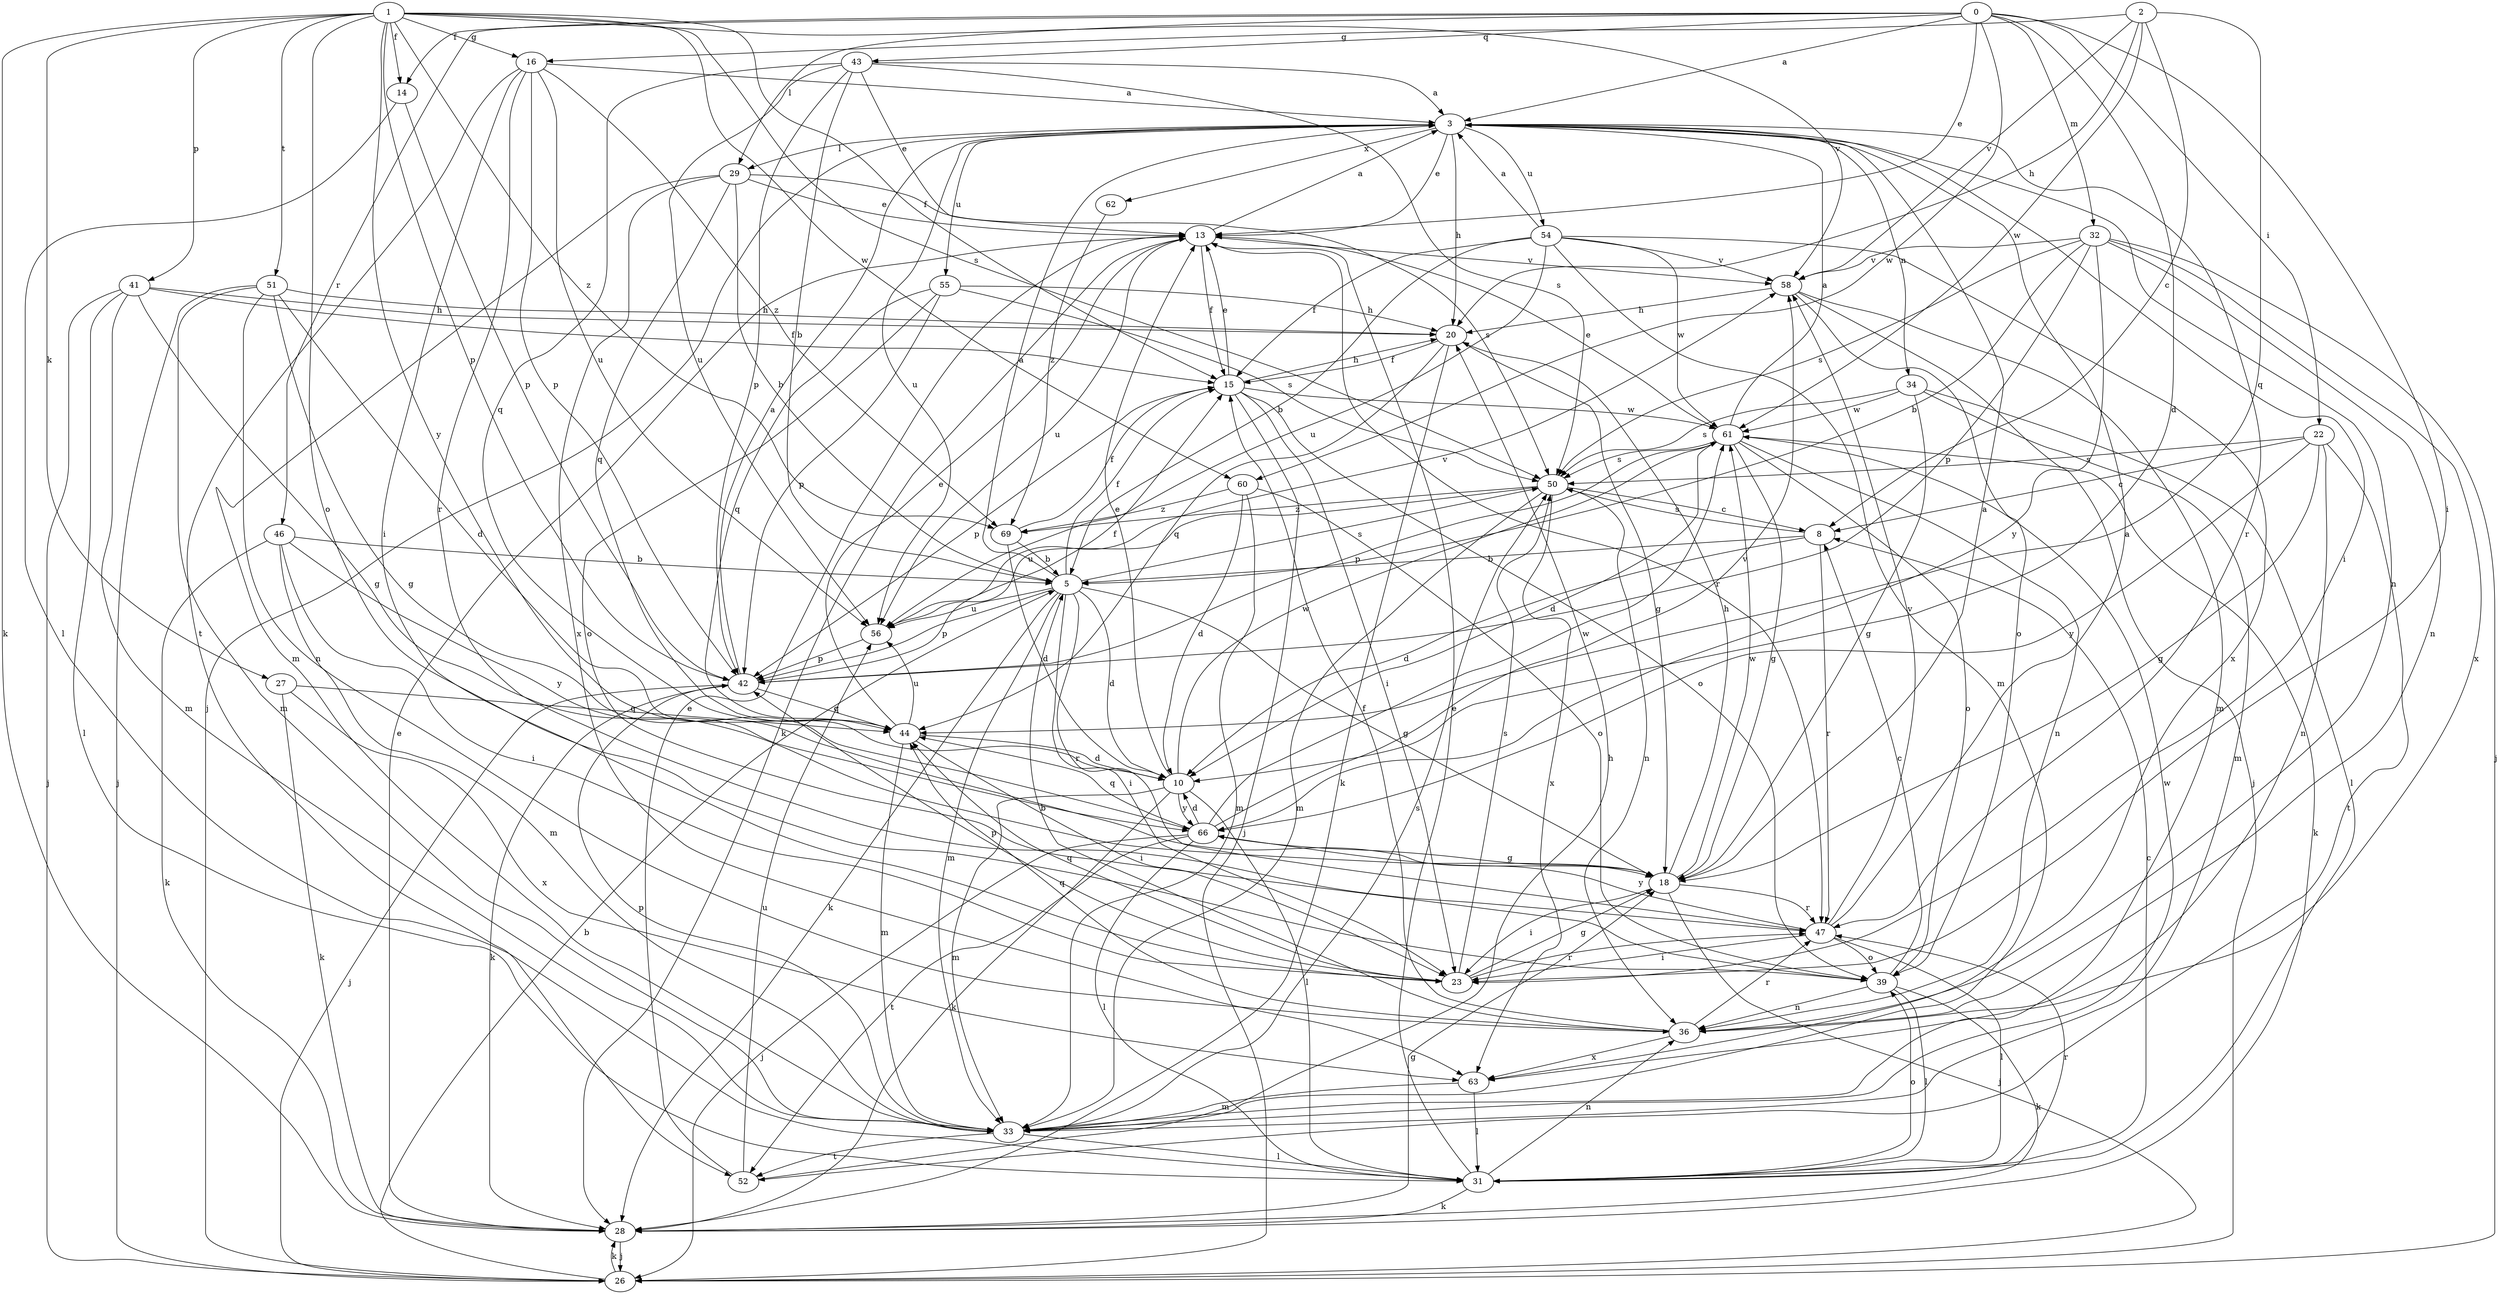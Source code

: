 strict digraph  {
0;
1;
2;
3;
5;
8;
10;
13;
14;
15;
16;
18;
20;
22;
23;
26;
27;
28;
29;
31;
32;
33;
34;
36;
39;
41;
42;
43;
44;
46;
47;
50;
51;
52;
54;
55;
56;
58;
60;
61;
62;
63;
66;
69;
0 -> 3  [label=a];
0 -> 10  [label=d];
0 -> 13  [label=e];
0 -> 14  [label=f];
0 -> 22  [label=i];
0 -> 23  [label=i];
0 -> 29  [label=l];
0 -> 32  [label=m];
0 -> 43  [label=q];
0 -> 46  [label=r];
0 -> 60  [label=w];
1 -> 14  [label=f];
1 -> 15  [label=f];
1 -> 16  [label=g];
1 -> 27  [label=k];
1 -> 28  [label=k];
1 -> 39  [label=o];
1 -> 41  [label=p];
1 -> 42  [label=p];
1 -> 50  [label=s];
1 -> 51  [label=t];
1 -> 58  [label=v];
1 -> 60  [label=w];
1 -> 66  [label=y];
1 -> 69  [label=z];
2 -> 8  [label=c];
2 -> 16  [label=g];
2 -> 20  [label=h];
2 -> 44  [label=q];
2 -> 58  [label=v];
2 -> 61  [label=w];
3 -> 13  [label=e];
3 -> 20  [label=h];
3 -> 23  [label=i];
3 -> 26  [label=j];
3 -> 29  [label=l];
3 -> 34  [label=n];
3 -> 36  [label=n];
3 -> 47  [label=r];
3 -> 54  [label=u];
3 -> 55  [label=u];
3 -> 56  [label=u];
3 -> 62  [label=x];
5 -> 3  [label=a];
5 -> 10  [label=d];
5 -> 15  [label=f];
5 -> 18  [label=g];
5 -> 23  [label=i];
5 -> 28  [label=k];
5 -> 33  [label=m];
5 -> 42  [label=p];
5 -> 47  [label=r];
5 -> 50  [label=s];
5 -> 56  [label=u];
8 -> 5  [label=b];
8 -> 10  [label=d];
8 -> 47  [label=r];
8 -> 50  [label=s];
10 -> 13  [label=e];
10 -> 28  [label=k];
10 -> 31  [label=l];
10 -> 33  [label=m];
10 -> 61  [label=w];
10 -> 66  [label=y];
13 -> 3  [label=a];
13 -> 15  [label=f];
13 -> 28  [label=k];
13 -> 47  [label=r];
13 -> 56  [label=u];
13 -> 58  [label=v];
14 -> 31  [label=l];
14 -> 42  [label=p];
15 -> 13  [label=e];
15 -> 20  [label=h];
15 -> 23  [label=i];
15 -> 26  [label=j];
15 -> 39  [label=o];
15 -> 42  [label=p];
15 -> 61  [label=w];
16 -> 3  [label=a];
16 -> 23  [label=i];
16 -> 42  [label=p];
16 -> 47  [label=r];
16 -> 52  [label=t];
16 -> 56  [label=u];
16 -> 69  [label=z];
18 -> 3  [label=a];
18 -> 20  [label=h];
18 -> 23  [label=i];
18 -> 26  [label=j];
18 -> 47  [label=r];
18 -> 61  [label=w];
20 -> 15  [label=f];
20 -> 18  [label=g];
20 -> 28  [label=k];
20 -> 44  [label=q];
22 -> 8  [label=c];
22 -> 18  [label=g];
22 -> 36  [label=n];
22 -> 50  [label=s];
22 -> 52  [label=t];
22 -> 66  [label=y];
23 -> 18  [label=g];
23 -> 42  [label=p];
23 -> 44  [label=q];
23 -> 47  [label=r];
23 -> 50  [label=s];
26 -> 5  [label=b];
26 -> 28  [label=k];
27 -> 28  [label=k];
27 -> 44  [label=q];
27 -> 63  [label=x];
28 -> 13  [label=e];
28 -> 18  [label=g];
28 -> 26  [label=j];
29 -> 5  [label=b];
29 -> 13  [label=e];
29 -> 33  [label=m];
29 -> 44  [label=q];
29 -> 50  [label=s];
29 -> 63  [label=x];
31 -> 8  [label=c];
31 -> 13  [label=e];
31 -> 28  [label=k];
31 -> 36  [label=n];
31 -> 39  [label=o];
31 -> 47  [label=r];
32 -> 5  [label=b];
32 -> 26  [label=j];
32 -> 36  [label=n];
32 -> 42  [label=p];
32 -> 50  [label=s];
32 -> 58  [label=v];
32 -> 63  [label=x];
32 -> 66  [label=y];
33 -> 31  [label=l];
33 -> 42  [label=p];
33 -> 50  [label=s];
33 -> 52  [label=t];
33 -> 61  [label=w];
34 -> 18  [label=g];
34 -> 31  [label=l];
34 -> 33  [label=m];
34 -> 50  [label=s];
34 -> 61  [label=w];
36 -> 5  [label=b];
36 -> 15  [label=f];
36 -> 44  [label=q];
36 -> 47  [label=r];
36 -> 63  [label=x];
39 -> 8  [label=c];
39 -> 28  [label=k];
39 -> 31  [label=l];
39 -> 36  [label=n];
41 -> 15  [label=f];
41 -> 18  [label=g];
41 -> 20  [label=h];
41 -> 26  [label=j];
41 -> 31  [label=l];
41 -> 33  [label=m];
42 -> 3  [label=a];
42 -> 15  [label=f];
42 -> 26  [label=j];
42 -> 28  [label=k];
42 -> 44  [label=q];
43 -> 3  [label=a];
43 -> 5  [label=b];
43 -> 13  [label=e];
43 -> 42  [label=p];
43 -> 44  [label=q];
43 -> 50  [label=s];
43 -> 56  [label=u];
44 -> 10  [label=d];
44 -> 13  [label=e];
44 -> 23  [label=i];
44 -> 33  [label=m];
44 -> 56  [label=u];
46 -> 5  [label=b];
46 -> 23  [label=i];
46 -> 28  [label=k];
46 -> 33  [label=m];
46 -> 66  [label=y];
47 -> 3  [label=a];
47 -> 23  [label=i];
47 -> 31  [label=l];
47 -> 39  [label=o];
47 -> 58  [label=v];
47 -> 66  [label=y];
50 -> 8  [label=c];
50 -> 33  [label=m];
50 -> 36  [label=n];
50 -> 56  [label=u];
50 -> 63  [label=x];
50 -> 69  [label=z];
51 -> 10  [label=d];
51 -> 18  [label=g];
51 -> 20  [label=h];
51 -> 26  [label=j];
51 -> 33  [label=m];
51 -> 36  [label=n];
52 -> 13  [label=e];
52 -> 20  [label=h];
52 -> 56  [label=u];
54 -> 3  [label=a];
54 -> 5  [label=b];
54 -> 15  [label=f];
54 -> 33  [label=m];
54 -> 56  [label=u];
54 -> 58  [label=v];
54 -> 61  [label=w];
54 -> 63  [label=x];
55 -> 20  [label=h];
55 -> 39  [label=o];
55 -> 42  [label=p];
55 -> 44  [label=q];
55 -> 50  [label=s];
56 -> 42  [label=p];
56 -> 58  [label=v];
58 -> 20  [label=h];
58 -> 26  [label=j];
58 -> 33  [label=m];
58 -> 39  [label=o];
60 -> 10  [label=d];
60 -> 33  [label=m];
60 -> 39  [label=o];
60 -> 69  [label=z];
61 -> 3  [label=a];
61 -> 10  [label=d];
61 -> 13  [label=e];
61 -> 18  [label=g];
61 -> 28  [label=k];
61 -> 36  [label=n];
61 -> 39  [label=o];
61 -> 42  [label=p];
61 -> 50  [label=s];
62 -> 69  [label=z];
63 -> 31  [label=l];
63 -> 33  [label=m];
66 -> 10  [label=d];
66 -> 18  [label=g];
66 -> 26  [label=j];
66 -> 31  [label=l];
66 -> 44  [label=q];
66 -> 52  [label=t];
66 -> 58  [label=v];
66 -> 61  [label=w];
69 -> 5  [label=b];
69 -> 10  [label=d];
69 -> 15  [label=f];
}
